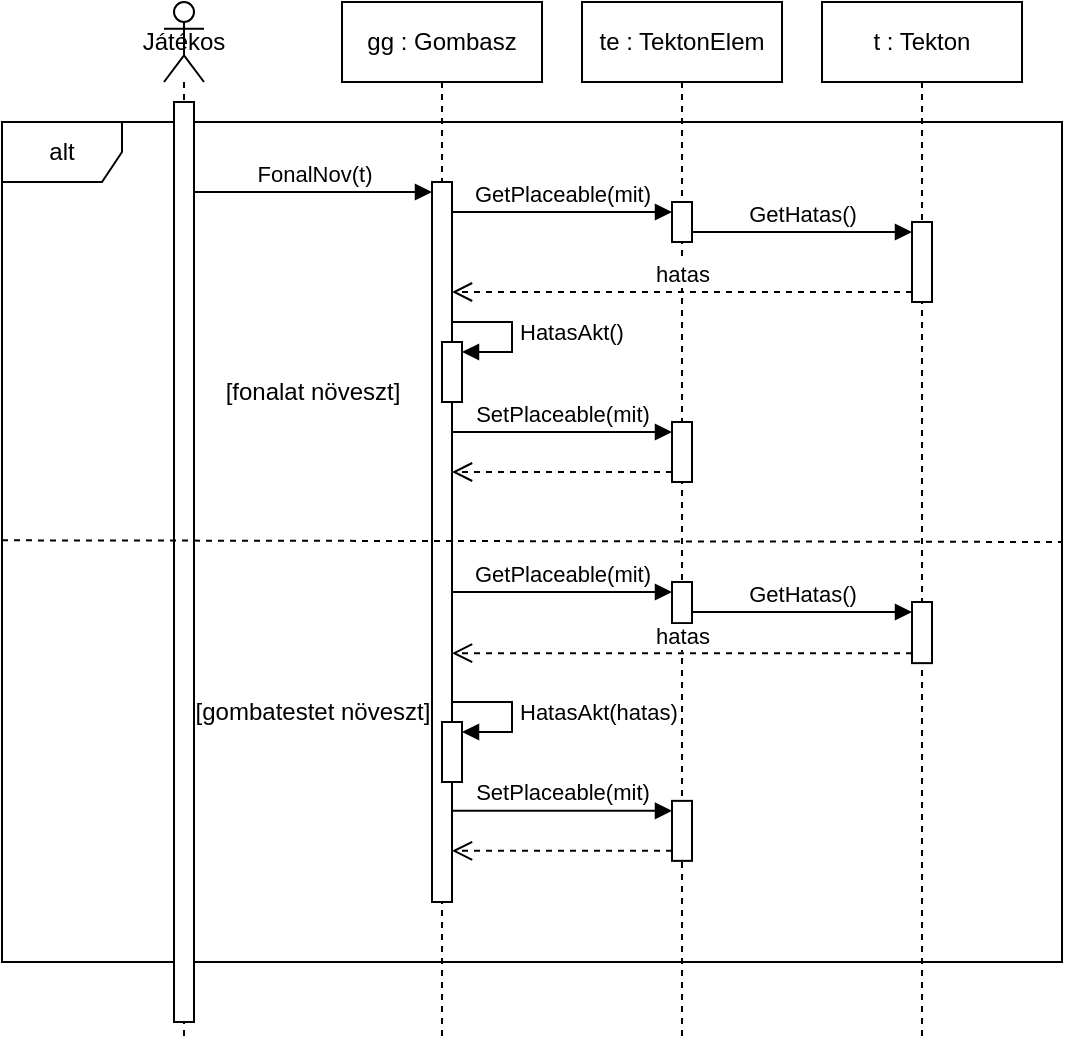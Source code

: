 <mxfile version="26.0.16">
  <diagram name="Page-1" id="jyKlAJJ9NLUasiOqqjGp">
    <mxGraphModel dx="1219" dy="469" grid="1" gridSize="10" guides="1" tooltips="1" connect="1" arrows="1" fold="1" page="0" pageScale="1" pageWidth="850" pageHeight="1100" math="0" shadow="0">
      <root>
        <mxCell id="0" />
        <mxCell id="1" parent="0" />
        <mxCell id="ibCAYDNQj_hkH_2NKTYt-11" value="gg : Gombasz" style="shape=umlLifeline;perimeter=lifelinePerimeter;whiteSpace=wrap;html=1;container=1;dropTarget=0;collapsible=0;recursiveResize=0;outlineConnect=0;portConstraint=eastwest;newEdgeStyle={&quot;curved&quot;:0,&quot;rounded&quot;:0};" parent="1" vertex="1">
          <mxGeometry x="80" y="160" width="100" height="520" as="geometry" />
        </mxCell>
        <mxCell id="ibCAYDNQj_hkH_2NKTYt-12" value="" style="html=1;points=[[0,0,0,0,5],[0,1,0,0,-5],[1,0,0,0,5],[1,1,0,0,-5]];perimeter=orthogonalPerimeter;outlineConnect=0;targetShapes=umlLifeline;portConstraint=eastwest;newEdgeStyle={&quot;curved&quot;:0,&quot;rounded&quot;:0};" parent="ibCAYDNQj_hkH_2NKTYt-11" vertex="1">
          <mxGeometry x="45" y="90" width="10" height="360" as="geometry" />
        </mxCell>
        <mxCell id="ibCAYDNQj_hkH_2NKTYt-14" value="te : TektonElem" style="shape=umlLifeline;perimeter=lifelinePerimeter;whiteSpace=wrap;html=1;container=1;dropTarget=0;collapsible=0;recursiveResize=0;outlineConnect=0;portConstraint=eastwest;newEdgeStyle={&quot;curved&quot;:0,&quot;rounded&quot;:0};" parent="1" vertex="1">
          <mxGeometry x="200" y="160" width="100" height="520" as="geometry" />
        </mxCell>
        <mxCell id="ibCAYDNQj_hkH_2NKTYt-27" value="" style="html=1;points=[[0,0,0,0,5],[0,1,0,0,-5],[1,0,0,0,5],[1,1,0,0,-5]];perimeter=orthogonalPerimeter;outlineConnect=0;targetShapes=umlLifeline;portConstraint=eastwest;newEdgeStyle={&quot;curved&quot;:0,&quot;rounded&quot;:0};" parent="ibCAYDNQj_hkH_2NKTYt-14" vertex="1">
          <mxGeometry x="45" y="100" width="10" height="20" as="geometry" />
        </mxCell>
        <mxCell id="EnPGFRxMJNnfapPllMnS-64" value="" style="html=1;points=[[0,0,0,0,5],[0,1,0,0,-5],[1,0,0,0,5],[1,1,0,0,-5]];perimeter=orthogonalPerimeter;outlineConnect=0;targetShapes=umlLifeline;portConstraint=eastwest;newEdgeStyle={&quot;curved&quot;:0,&quot;rounded&quot;:0};" parent="ibCAYDNQj_hkH_2NKTYt-14" vertex="1">
          <mxGeometry x="45" y="399.43" width="10" height="30" as="geometry" />
        </mxCell>
        <mxCell id="ibCAYDNQj_hkH_2NKTYt-28" value="GetPlaceable(mit)" style="html=1;verticalAlign=bottom;endArrow=block;curved=0;rounded=0;entryX=0;entryY=0;entryDx=0;entryDy=5;entryPerimeter=0;" parent="1" source="ibCAYDNQj_hkH_2NKTYt-12" target="ibCAYDNQj_hkH_2NKTYt-27" edge="1">
          <mxGeometry relative="1" as="geometry">
            <mxPoint x="140" y="310" as="sourcePoint" />
            <mxPoint x="325" y="310" as="targetPoint" />
          </mxGeometry>
        </mxCell>
        <mxCell id="ibCAYDNQj_hkH_2NKTYt-33" value="t : Tekton" style="shape=umlLifeline;perimeter=lifelinePerimeter;whiteSpace=wrap;html=1;container=1;dropTarget=0;collapsible=0;recursiveResize=0;outlineConnect=0;portConstraint=eastwest;newEdgeStyle={&quot;curved&quot;:0,&quot;rounded&quot;:0};" parent="1" vertex="1">
          <mxGeometry x="320" y="160" width="100" height="520" as="geometry" />
        </mxCell>
        <mxCell id="EnPGFRxMJNnfapPllMnS-72" value="" style="html=1;points=[[0,0,0,0,5],[0,1,0,0,-5],[1,0,0,0,5],[1,1,0,0,-5]];perimeter=orthogonalPerimeter;outlineConnect=0;targetShapes=umlLifeline;portConstraint=eastwest;newEdgeStyle={&quot;curved&quot;:0,&quot;rounded&quot;:0};" parent="ibCAYDNQj_hkH_2NKTYt-33" vertex="1">
          <mxGeometry x="45" y="300" width="10" height="30.57" as="geometry" />
        </mxCell>
        <mxCell id="EnPGFRxMJNnfapPllMnS-1" value="alt" style="shape=umlFrame;whiteSpace=wrap;html=1;pointerEvents=0;" parent="1" vertex="1">
          <mxGeometry x="-90" y="220" width="530" height="420" as="geometry" />
        </mxCell>
        <mxCell id="EnPGFRxMJNnfapPllMnS-2" value="[fonalat növeszt]" style="text;html=1;align=center;verticalAlign=middle;resizable=0;points=[];autosize=1;strokeColor=none;fillColor=none;" parent="1" vertex="1">
          <mxGeometry x="10" y="340" width="110" height="30" as="geometry" />
        </mxCell>
        <mxCell id="EnPGFRxMJNnfapPllMnS-4" value="" style="html=1;points=[[0,0,0,0,5],[0,1,0,0,-5],[1,0,0,0,5],[1,1,0,0,-5]];perimeter=orthogonalPerimeter;outlineConnect=0;targetShapes=umlLifeline;portConstraint=eastwest;newEdgeStyle={&quot;curved&quot;:0,&quot;rounded&quot;:0};" parent="1" vertex="1">
          <mxGeometry x="365" y="270" width="10" height="40" as="geometry" />
        </mxCell>
        <mxCell id="EnPGFRxMJNnfapPllMnS-5" value="GetHatas()" style="html=1;verticalAlign=bottom;endArrow=block;curved=0;rounded=0;entryX=0;entryY=0;entryDx=0;entryDy=5;entryPerimeter=0;" parent="1" source="ibCAYDNQj_hkH_2NKTYt-27" target="EnPGFRxMJNnfapPllMnS-4" edge="1">
          <mxGeometry relative="1" as="geometry">
            <mxPoint x="295" y="315" as="sourcePoint" />
          </mxGeometry>
        </mxCell>
        <mxCell id="EnPGFRxMJNnfapPllMnS-16" value="SetPlaceable(mit)" style="html=1;verticalAlign=bottom;endArrow=block;curved=0;rounded=0;entryX=0;entryY=0;entryDx=0;entryDy=5;entryPerimeter=0;" parent="1" source="ibCAYDNQj_hkH_2NKTYt-12" target="EnPGFRxMJNnfapPllMnS-18" edge="1">
          <mxGeometry width="80" relative="1" as="geometry">
            <mxPoint x="140" y="370" as="sourcePoint" />
            <mxPoint x="245" y="370" as="targetPoint" />
          </mxGeometry>
        </mxCell>
        <mxCell id="EnPGFRxMJNnfapPllMnS-18" value="" style="html=1;points=[[0,0,0,0,5],[0,1,0,0,-5],[1,0,0,0,5],[1,1,0,0,-5]];perimeter=orthogonalPerimeter;outlineConnect=0;targetShapes=umlLifeline;portConstraint=eastwest;newEdgeStyle={&quot;curved&quot;:0,&quot;rounded&quot;:0};" parent="1" vertex="1">
          <mxGeometry x="245" y="370" width="10" height="30" as="geometry" />
        </mxCell>
        <mxCell id="EnPGFRxMJNnfapPllMnS-20" value="" style="html=1;verticalAlign=bottom;endArrow=open;dashed=1;endSize=8;curved=0;rounded=0;exitX=0;exitY=1;exitDx=0;exitDy=-5;exitPerimeter=0;" parent="1" source="EnPGFRxMJNnfapPllMnS-18" target="ibCAYDNQj_hkH_2NKTYt-12" edge="1">
          <mxGeometry relative="1" as="geometry">
            <mxPoint x="245" y="400" as="sourcePoint" />
            <mxPoint x="140" y="400" as="targetPoint" />
          </mxGeometry>
        </mxCell>
        <mxCell id="EnPGFRxMJNnfapPllMnS-76" value="[gombatestet növeszt]" style="text;html=1;align=center;verticalAlign=middle;resizable=0;points=[];autosize=1;strokeColor=none;fillColor=none;" parent="1" vertex="1">
          <mxGeometry x="-5" y="500" width="140" height="30" as="geometry" />
        </mxCell>
        <mxCell id="bTekbIeyAkiH0Mu_NAsA-1" value="Játékos" style="shape=umlLifeline;perimeter=lifelinePerimeter;whiteSpace=wrap;html=1;container=1;dropTarget=0;collapsible=0;recursiveResize=0;outlineConnect=0;portConstraint=eastwest;newEdgeStyle={&quot;curved&quot;:0,&quot;rounded&quot;:0};participant=umlActor;" parent="1" vertex="1">
          <mxGeometry x="-9" y="160" width="20" height="520" as="geometry" />
        </mxCell>
        <mxCell id="bTekbIeyAkiH0Mu_NAsA-3" value="" style="html=1;points=[[0,0,0,0,5],[0,1,0,0,-5],[1,0,0,0,5],[1,1,0,0,-5]];perimeter=orthogonalPerimeter;outlineConnect=0;targetShapes=umlLifeline;portConstraint=eastwest;newEdgeStyle={&quot;curved&quot;:0,&quot;rounded&quot;:0};" parent="bTekbIeyAkiH0Mu_NAsA-1" vertex="1">
          <mxGeometry x="5" y="50" width="10" height="460" as="geometry" />
        </mxCell>
        <mxCell id="bTekbIeyAkiH0Mu_NAsA-4" value="FonalNov(t)" style="html=1;verticalAlign=bottom;endArrow=block;curved=0;rounded=0;entryX=0;entryY=0;entryDx=0;entryDy=5;entryPerimeter=0;" parent="1" source="bTekbIeyAkiH0Mu_NAsA-3" target="ibCAYDNQj_hkH_2NKTYt-12" edge="1">
          <mxGeometry width="80" relative="1" as="geometry">
            <mxPoint x="40" y="290" as="sourcePoint" />
            <mxPoint x="120" y="290" as="targetPoint" />
          </mxGeometry>
        </mxCell>
        <mxCell id="EnPGFRxMJNnfapPllMnS-75" value="" style="endArrow=none;dashed=1;html=1;rounded=0;exitX=0;exitY=0.498;exitDx=0;exitDy=0;exitPerimeter=0;entryX=1.001;entryY=0.525;entryDx=0;entryDy=0;entryPerimeter=0;" parent="1" source="EnPGFRxMJNnfapPllMnS-1" edge="1">
          <mxGeometry width="50" height="50" relative="1" as="geometry">
            <mxPoint x="-3.52" y="430" as="sourcePoint" />
            <mxPoint x="440.0" y="430" as="targetPoint" />
          </mxGeometry>
        </mxCell>
        <mxCell id="EnPGFRxMJNnfapPllMnS-73" value="GetPlaceable(mit)" style="html=1;verticalAlign=bottom;endArrow=block;curved=0;rounded=0;entryX=0;entryY=0;entryDx=0;entryDy=5;entryPerimeter=0;" parent="1" source="ibCAYDNQj_hkH_2NKTYt-12" target="EnPGFRxMJNnfapPllMnS-70" edge="1">
          <mxGeometry relative="1" as="geometry">
            <mxPoint x="140" y="499.43" as="sourcePoint" />
            <mxPoint x="325" y="499.43" as="targetPoint" />
          </mxGeometry>
        </mxCell>
        <mxCell id="EnPGFRxMJNnfapPllMnS-62" value="SetPlaceable(mit)" style="html=1;verticalAlign=bottom;endArrow=block;curved=0;rounded=0;entryX=0;entryY=0;entryDx=0;entryDy=5;entryPerimeter=0;" parent="1" source="ibCAYDNQj_hkH_2NKTYt-12" target="EnPGFRxMJNnfapPllMnS-64" edge="1">
          <mxGeometry width="80" relative="1" as="geometry">
            <mxPoint x="140" y="559.43" as="sourcePoint" />
            <mxPoint x="245" y="559.43" as="targetPoint" />
          </mxGeometry>
        </mxCell>
        <mxCell id="EnPGFRxMJNnfapPllMnS-63" value="" style="html=1;verticalAlign=bottom;endArrow=open;dashed=1;endSize=8;curved=0;rounded=0;exitX=0;exitY=1;exitDx=0;exitDy=-5;exitPerimeter=0;" parent="1" source="EnPGFRxMJNnfapPllMnS-64" target="ibCAYDNQj_hkH_2NKTYt-12" edge="1">
          <mxGeometry relative="1" as="geometry">
            <mxPoint x="245" y="589.43" as="sourcePoint" />
            <mxPoint x="140" y="589.43" as="targetPoint" />
          </mxGeometry>
        </mxCell>
        <mxCell id="EnPGFRxMJNnfapPllMnS-70" value="" style="html=1;points=[[0,0,0,0,5],[0,1,0,0,-5],[1,0,0,0,5],[1,1,0,0,-5]];perimeter=orthogonalPerimeter;outlineConnect=0;targetShapes=umlLifeline;portConstraint=eastwest;newEdgeStyle={&quot;curved&quot;:0,&quot;rounded&quot;:0};" parent="1" vertex="1">
          <mxGeometry x="245" y="450" width="10" height="20.57" as="geometry" />
        </mxCell>
        <mxCell id="EnPGFRxMJNnfapPllMnS-71" value="GetHatas()" style="html=1;verticalAlign=bottom;endArrow=block;curved=0;rounded=0;entryX=0;entryY=0;entryDx=0;entryDy=5;entryPerimeter=0;" parent="1" source="EnPGFRxMJNnfapPllMnS-70" target="EnPGFRxMJNnfapPllMnS-72" edge="1">
          <mxGeometry relative="1" as="geometry">
            <mxPoint x="295" y="504.43" as="sourcePoint" />
          </mxGeometry>
        </mxCell>
        <mxCell id="HIuO4F1L0g8BtBUnxiWy-1" value="" style="html=1;points=[[0,0,0,0,5],[0,1,0,0,-5],[1,0,0,0,5],[1,1,0,0,-5]];perimeter=orthogonalPerimeter;outlineConnect=0;targetShapes=umlLifeline;portConstraint=eastwest;newEdgeStyle={&quot;curved&quot;:0,&quot;rounded&quot;:0};" vertex="1" parent="1">
          <mxGeometry x="130" y="330" width="10" height="30" as="geometry" />
        </mxCell>
        <mxCell id="HIuO4F1L0g8BtBUnxiWy-2" value="HatasAkt()" style="html=1;align=left;spacingLeft=2;endArrow=block;rounded=0;edgeStyle=orthogonalEdgeStyle;curved=0;rounded=0;entryX=1;entryY=0;entryDx=0;entryDy=5;entryPerimeter=0;" edge="1" target="HIuO4F1L0g8BtBUnxiWy-1" parent="1" source="ibCAYDNQj_hkH_2NKTYt-12">
          <mxGeometry relative="1" as="geometry">
            <mxPoint x="135" y="310" as="sourcePoint" />
            <Array as="points">
              <mxPoint x="165" y="320" />
              <mxPoint x="165" y="335" />
            </Array>
          </mxGeometry>
        </mxCell>
        <mxCell id="HIuO4F1L0g8BtBUnxiWy-3" value="" style="html=1;points=[[0,0,0,0,5],[0,1,0,0,-5],[1,0,0,0,5],[1,1,0,0,-5]];perimeter=orthogonalPerimeter;outlineConnect=0;targetShapes=umlLifeline;portConstraint=eastwest;newEdgeStyle={&quot;curved&quot;:0,&quot;rounded&quot;:0};" vertex="1" parent="1">
          <mxGeometry x="130" y="520" width="10" height="30" as="geometry" />
        </mxCell>
        <mxCell id="HIuO4F1L0g8BtBUnxiWy-4" value="HatasAkt(hatas)" style="html=1;align=left;spacingLeft=2;endArrow=block;rounded=0;edgeStyle=orthogonalEdgeStyle;curved=0;rounded=0;entryX=1;entryY=0;entryDx=0;entryDy=5;entryPerimeter=0;" edge="1" target="HIuO4F1L0g8BtBUnxiWy-3" parent="1" source="ibCAYDNQj_hkH_2NKTYt-12">
          <mxGeometry relative="1" as="geometry">
            <mxPoint x="135" y="500" as="sourcePoint" />
            <Array as="points">
              <mxPoint x="165" y="510" />
              <mxPoint x="165" y="525" />
            </Array>
          </mxGeometry>
        </mxCell>
        <mxCell id="HIuO4F1L0g8BtBUnxiWy-6" value="hatas" style="html=1;verticalAlign=bottom;endArrow=open;dashed=1;endSize=8;curved=0;rounded=0;exitX=0;exitY=1;exitDx=0;exitDy=-5;exitPerimeter=0;" edge="1" parent="1" source="EnPGFRxMJNnfapPllMnS-72" target="ibCAYDNQj_hkH_2NKTYt-12">
          <mxGeometry relative="1" as="geometry">
            <mxPoint x="290" y="490" as="sourcePoint" />
            <mxPoint x="210" y="490" as="targetPoint" />
          </mxGeometry>
        </mxCell>
        <mxCell id="HIuO4F1L0g8BtBUnxiWy-7" value="hatas" style="html=1;verticalAlign=bottom;endArrow=open;dashed=1;endSize=8;curved=0;rounded=0;exitX=0;exitY=1;exitDx=0;exitDy=-5;exitPerimeter=0;" edge="1" parent="1" source="EnPGFRxMJNnfapPllMnS-4" target="ibCAYDNQj_hkH_2NKTYt-12">
          <mxGeometry relative="1" as="geometry">
            <mxPoint x="365" y="299.43" as="sourcePoint" />
            <mxPoint x="135" y="299.43" as="targetPoint" />
          </mxGeometry>
        </mxCell>
      </root>
    </mxGraphModel>
  </diagram>
</mxfile>
